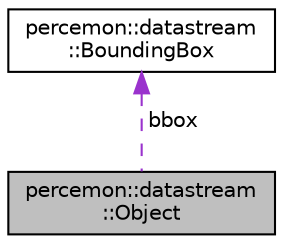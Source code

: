 digraph "percemon::datastream::Object"
{
 // LATEX_PDF_SIZE
  edge [fontname="Helvetica",fontsize="10",labelfontname="Helvetica",labelfontsize="10"];
  node [fontname="Helvetica",fontsize="10",shape=record];
  Node1 [label="percemon::datastream\l::Object",height=0.2,width=0.4,color="black", fillcolor="grey75", style="filled", fontcolor="black",tooltip=" "];
  Node2 -> Node1 [dir="back",color="darkorchid3",fontsize="10",style="dashed",label=" bbox" ,fontname="Helvetica"];
  Node2 [label="percemon::datastream\l::BoundingBox",height=0.2,width=0.4,color="black", fillcolor="white", style="filled",URL="$structpercemon_1_1datastream_1_1BoundingBox.html",tooltip=" "];
}
